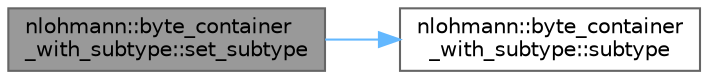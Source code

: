 digraph "nlohmann::byte_container_with_subtype::set_subtype"
{
 // LATEX_PDF_SIZE
  bgcolor="transparent";
  edge [fontname=Helvetica,fontsize=10,labelfontname=Helvetica,labelfontsize=10];
  node [fontname=Helvetica,fontsize=10,shape=box,height=0.2,width=0.4];
  rankdir="LR";
  Node1 [id="Node000001",label="nlohmann::byte_container\l_with_subtype::set_subtype",height=0.2,width=0.4,color="gray40", fillcolor="grey60", style="filled", fontcolor="black",tooltip="sets the binary subtype"];
  Node1 -> Node2 [id="edge2_Node000001_Node000002",color="steelblue1",style="solid",tooltip=" "];
  Node2 [id="Node000002",label="nlohmann::byte_container\l_with_subtype::subtype",height=0.2,width=0.4,color="grey40", fillcolor="white", style="filled",URL="$classnlohmann_1_1byte__container__with__subtype.html#ac3ca9d09e55342f9588404e1dc2222f0",tooltip="return the binary subtype"];
}
